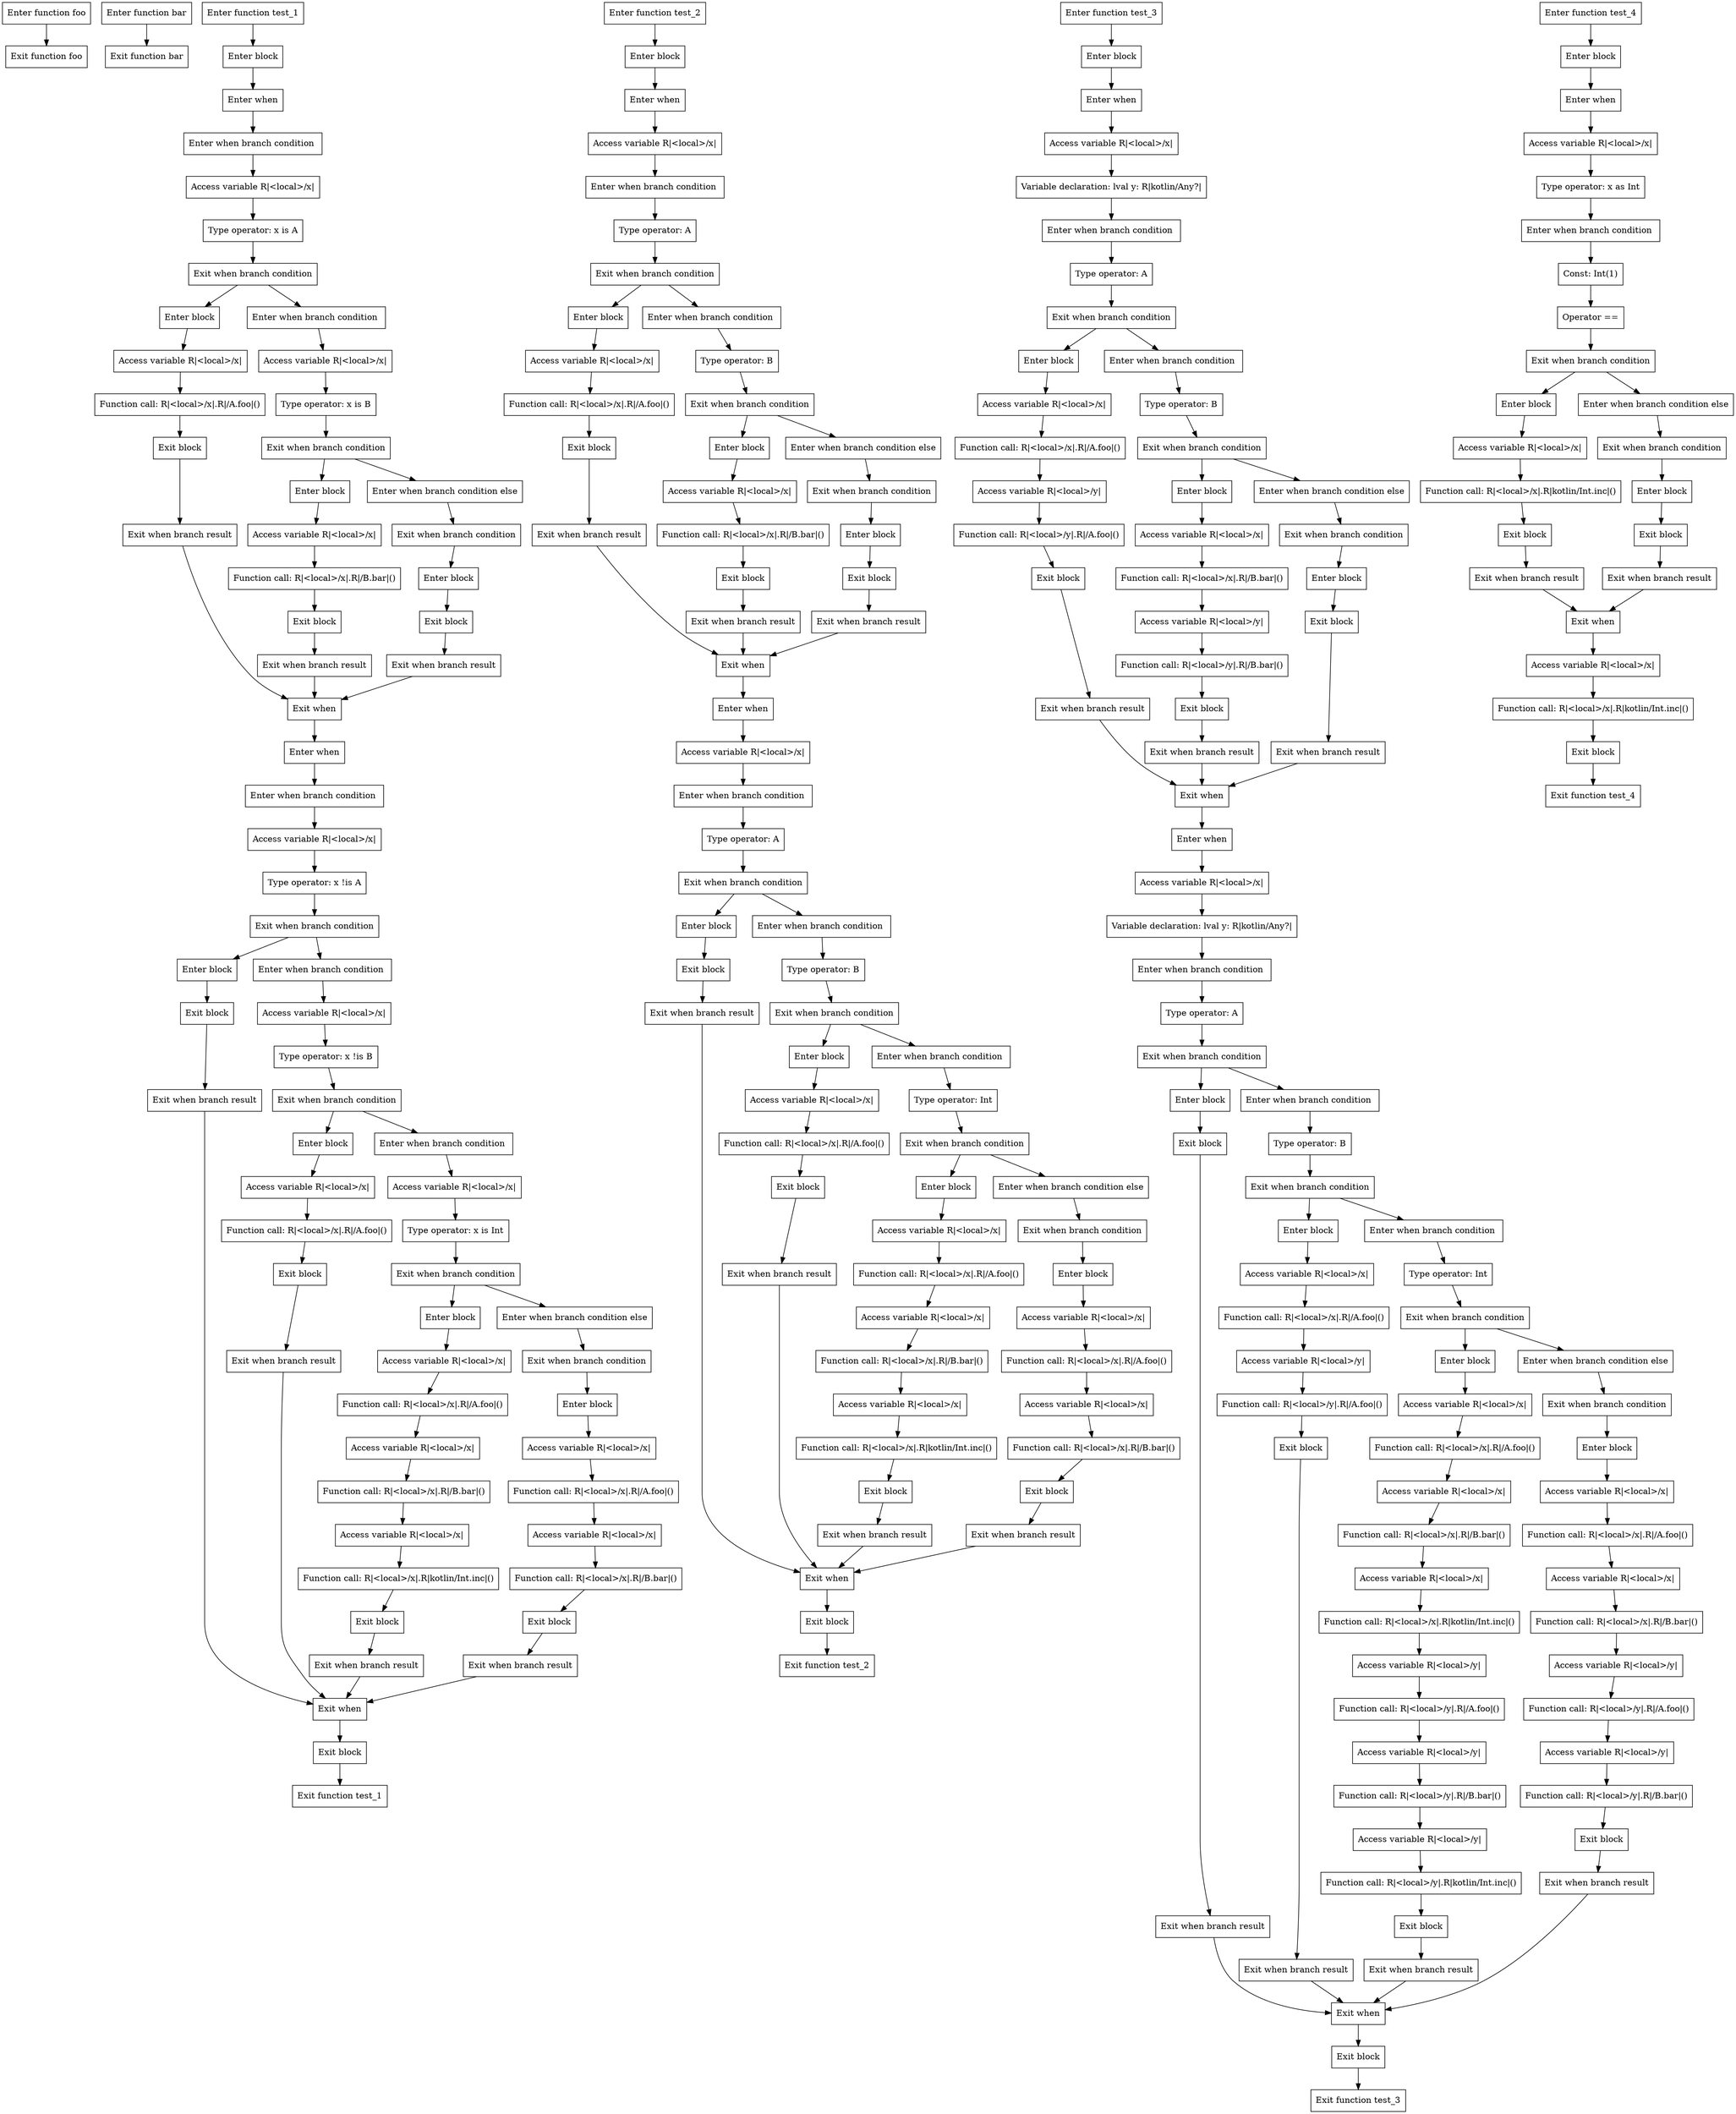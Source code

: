 digraph when_kt {
subgraph foo {
  0 [shape=box label="Enter function foo"];
  1 [shape=box label="Exit function foo"];

  0 -> {1};
}

subgraph bar {
  2 [shape=box label="Enter function bar"];
  3 [shape=box label="Exit function bar"];

  2 -> {3};
}

subgraph test_1 {
  4 [shape=box label="Enter function test_1"];
  5 [shape=box label="Enter block"];
  6 [shape=box label="Enter when"];
  7 [shape=box label="Enter when branch condition "];
  8 [shape=box label="Access variable R|<local>/x|"];
  9 [shape=box label="Type operator: x is A"];
  10 [shape=box label="Exit when branch condition"];
  11 [shape=box label="Enter block"];
  12 [shape=box label="Access variable R|<local>/x|"];
  13 [shape=box label="Function call: R|<local>/x|.R|/A.foo|()"];
  14 [shape=box label="Exit block"];
  15 [shape=box label="Exit when branch result"];
  16 [shape=box label="Enter when branch condition "];
  17 [shape=box label="Access variable R|<local>/x|"];
  18 [shape=box label="Type operator: x is B"];
  19 [shape=box label="Exit when branch condition"];
  20 [shape=box label="Enter block"];
  21 [shape=box label="Access variable R|<local>/x|"];
  22 [shape=box label="Function call: R|<local>/x|.R|/B.bar|()"];
  23 [shape=box label="Exit block"];
  24 [shape=box label="Exit when branch result"];
  25 [shape=box label="Enter when branch condition else"];
  26 [shape=box label="Exit when branch condition"];
  27 [shape=box label="Enter block"];
  28 [shape=box label="Exit block"];
  29 [shape=box label="Exit when branch result"];
  30 [shape=box label="Exit when"];
  31 [shape=box label="Enter when"];
  32 [shape=box label="Enter when branch condition "];
  33 [shape=box label="Access variable R|<local>/x|"];
  34 [shape=box label="Type operator: x !is A"];
  35 [shape=box label="Exit when branch condition"];
  36 [shape=box label="Enter block"];
  37 [shape=box label="Exit block"];
  38 [shape=box label="Exit when branch result"];
  39 [shape=box label="Enter when branch condition "];
  40 [shape=box label="Access variable R|<local>/x|"];
  41 [shape=box label="Type operator: x !is B"];
  42 [shape=box label="Exit when branch condition"];
  43 [shape=box label="Enter block"];
  44 [shape=box label="Access variable R|<local>/x|"];
  45 [shape=box label="Function call: R|<local>/x|.R|/A.foo|()"];
  46 [shape=box label="Exit block"];
  47 [shape=box label="Exit when branch result"];
  48 [shape=box label="Enter when branch condition "];
  49 [shape=box label="Access variable R|<local>/x|"];
  50 [shape=box label="Type operator: x is Int"];
  51 [shape=box label="Exit when branch condition"];
  52 [shape=box label="Enter block"];
  53 [shape=box label="Access variable R|<local>/x|"];
  54 [shape=box label="Function call: R|<local>/x|.R|/A.foo|()"];
  55 [shape=box label="Access variable R|<local>/x|"];
  56 [shape=box label="Function call: R|<local>/x|.R|/B.bar|()"];
  57 [shape=box label="Access variable R|<local>/x|"];
  58 [shape=box label="Function call: R|<local>/x|.R|kotlin/Int.inc|()"];
  59 [shape=box label="Exit block"];
  60 [shape=box label="Exit when branch result"];
  61 [shape=box label="Enter when branch condition else"];
  62 [shape=box label="Exit when branch condition"];
  63 [shape=box label="Enter block"];
  64 [shape=box label="Access variable R|<local>/x|"];
  65 [shape=box label="Function call: R|<local>/x|.R|/A.foo|()"];
  66 [shape=box label="Access variable R|<local>/x|"];
  67 [shape=box label="Function call: R|<local>/x|.R|/B.bar|()"];
  68 [shape=box label="Exit block"];
  69 [shape=box label="Exit when branch result"];
  70 [shape=box label="Exit when"];
  71 [shape=box label="Exit block"];
  72 [shape=box label="Exit function test_1"];

  4 -> {5};
  5 -> {6};
  6 -> {7};
  7 -> {8};
  8 -> {9};
  9 -> {10};
  10 -> {11 16};
  11 -> {12};
  12 -> {13};
  13 -> {14};
  14 -> {15};
  15 -> {30};
  16 -> {17};
  17 -> {18};
  18 -> {19};
  19 -> {20 25};
  20 -> {21};
  21 -> {22};
  22 -> {23};
  23 -> {24};
  24 -> {30};
  25 -> {26};
  26 -> {27};
  27 -> {28};
  28 -> {29};
  29 -> {30};
  30 -> {31};
  31 -> {32};
  32 -> {33};
  33 -> {34};
  34 -> {35};
  35 -> {36 39};
  36 -> {37};
  37 -> {38};
  38 -> {70};
  39 -> {40};
  40 -> {41};
  41 -> {42};
  42 -> {43 48};
  43 -> {44};
  44 -> {45};
  45 -> {46};
  46 -> {47};
  47 -> {70};
  48 -> {49};
  49 -> {50};
  50 -> {51};
  51 -> {52 61};
  52 -> {53};
  53 -> {54};
  54 -> {55};
  55 -> {56};
  56 -> {57};
  57 -> {58};
  58 -> {59};
  59 -> {60};
  60 -> {70};
  61 -> {62};
  62 -> {63};
  63 -> {64};
  64 -> {65};
  65 -> {66};
  66 -> {67};
  67 -> {68};
  68 -> {69};
  69 -> {70};
  70 -> {71};
  71 -> {72};
}

subgraph test_2 {
  73 [shape=box label="Enter function test_2"];
  74 [shape=box label="Enter block"];
  75 [shape=box label="Enter when"];
  76 [shape=box label="Access variable R|<local>/x|"];
  77 [shape=box label="Enter when branch condition "];
  78 [shape=box label="Type operator: A"];
  79 [shape=box label="Exit when branch condition"];
  80 [shape=box label="Enter block"];
  81 [shape=box label="Access variable R|<local>/x|"];
  82 [shape=box label="Function call: R|<local>/x|.R|/A.foo|()"];
  83 [shape=box label="Exit block"];
  84 [shape=box label="Exit when branch result"];
  85 [shape=box label="Enter when branch condition "];
  86 [shape=box label="Type operator: B"];
  87 [shape=box label="Exit when branch condition"];
  88 [shape=box label="Enter block"];
  89 [shape=box label="Access variable R|<local>/x|"];
  90 [shape=box label="Function call: R|<local>/x|.R|/B.bar|()"];
  91 [shape=box label="Exit block"];
  92 [shape=box label="Exit when branch result"];
  93 [shape=box label="Enter when branch condition else"];
  94 [shape=box label="Exit when branch condition"];
  95 [shape=box label="Enter block"];
  96 [shape=box label="Exit block"];
  97 [shape=box label="Exit when branch result"];
  98 [shape=box label="Exit when"];
  99 [shape=box label="Enter when"];
  100 [shape=box label="Access variable R|<local>/x|"];
  101 [shape=box label="Enter when branch condition "];
  102 [shape=box label="Type operator: A"];
  103 [shape=box label="Exit when branch condition"];
  104 [shape=box label="Enter block"];
  105 [shape=box label="Exit block"];
  106 [shape=box label="Exit when branch result"];
  107 [shape=box label="Enter when branch condition "];
  108 [shape=box label="Type operator: B"];
  109 [shape=box label="Exit when branch condition"];
  110 [shape=box label="Enter block"];
  111 [shape=box label="Access variable R|<local>/x|"];
  112 [shape=box label="Function call: R|<local>/x|.R|/A.foo|()"];
  113 [shape=box label="Exit block"];
  114 [shape=box label="Exit when branch result"];
  115 [shape=box label="Enter when branch condition "];
  116 [shape=box label="Type operator: Int"];
  117 [shape=box label="Exit when branch condition"];
  118 [shape=box label="Enter block"];
  119 [shape=box label="Access variable R|<local>/x|"];
  120 [shape=box label="Function call: R|<local>/x|.R|/A.foo|()"];
  121 [shape=box label="Access variable R|<local>/x|"];
  122 [shape=box label="Function call: R|<local>/x|.R|/B.bar|()"];
  123 [shape=box label="Access variable R|<local>/x|"];
  124 [shape=box label="Function call: R|<local>/x|.R|kotlin/Int.inc|()"];
  125 [shape=box label="Exit block"];
  126 [shape=box label="Exit when branch result"];
  127 [shape=box label="Enter when branch condition else"];
  128 [shape=box label="Exit when branch condition"];
  129 [shape=box label="Enter block"];
  130 [shape=box label="Access variable R|<local>/x|"];
  131 [shape=box label="Function call: R|<local>/x|.R|/A.foo|()"];
  132 [shape=box label="Access variable R|<local>/x|"];
  133 [shape=box label="Function call: R|<local>/x|.R|/B.bar|()"];
  134 [shape=box label="Exit block"];
  135 [shape=box label="Exit when branch result"];
  136 [shape=box label="Exit when"];
  137 [shape=box label="Exit block"];
  138 [shape=box label="Exit function test_2"];

  73 -> {74};
  74 -> {75};
  75 -> {76};
  76 -> {77};
  77 -> {78};
  78 -> {79};
  79 -> {80 85};
  80 -> {81};
  81 -> {82};
  82 -> {83};
  83 -> {84};
  84 -> {98};
  85 -> {86};
  86 -> {87};
  87 -> {88 93};
  88 -> {89};
  89 -> {90};
  90 -> {91};
  91 -> {92};
  92 -> {98};
  93 -> {94};
  94 -> {95};
  95 -> {96};
  96 -> {97};
  97 -> {98};
  98 -> {99};
  99 -> {100};
  100 -> {101};
  101 -> {102};
  102 -> {103};
  103 -> {104 107};
  104 -> {105};
  105 -> {106};
  106 -> {136};
  107 -> {108};
  108 -> {109};
  109 -> {110 115};
  110 -> {111};
  111 -> {112};
  112 -> {113};
  113 -> {114};
  114 -> {136};
  115 -> {116};
  116 -> {117};
  117 -> {118 127};
  118 -> {119};
  119 -> {120};
  120 -> {121};
  121 -> {122};
  122 -> {123};
  123 -> {124};
  124 -> {125};
  125 -> {126};
  126 -> {136};
  127 -> {128};
  128 -> {129};
  129 -> {130};
  130 -> {131};
  131 -> {132};
  132 -> {133};
  133 -> {134};
  134 -> {135};
  135 -> {136};
  136 -> {137};
  137 -> {138};
}

subgraph test_3 {
  139 [shape=box label="Enter function test_3"];
  140 [shape=box label="Enter block"];
  141 [shape=box label="Enter when"];
  142 [shape=box label="Access variable R|<local>/x|"];
  143 [shape=box label="Variable declaration: lval y: R|kotlin/Any?|"];
  144 [shape=box label="Enter when branch condition "];
  145 [shape=box label="Type operator: A"];
  146 [shape=box label="Exit when branch condition"];
  147 [shape=box label="Enter block"];
  148 [shape=box label="Access variable R|<local>/x|"];
  149 [shape=box label="Function call: R|<local>/x|.R|/A.foo|()"];
  150 [shape=box label="Access variable R|<local>/y|"];
  151 [shape=box label="Function call: R|<local>/y|.R|/A.foo|()"];
  152 [shape=box label="Exit block"];
  153 [shape=box label="Exit when branch result"];
  154 [shape=box label="Enter when branch condition "];
  155 [shape=box label="Type operator: B"];
  156 [shape=box label="Exit when branch condition"];
  157 [shape=box label="Enter block"];
  158 [shape=box label="Access variable R|<local>/x|"];
  159 [shape=box label="Function call: R|<local>/x|.R|/B.bar|()"];
  160 [shape=box label="Access variable R|<local>/y|"];
  161 [shape=box label="Function call: R|<local>/y|.R|/B.bar|()"];
  162 [shape=box label="Exit block"];
  163 [shape=box label="Exit when branch result"];
  164 [shape=box label="Enter when branch condition else"];
  165 [shape=box label="Exit when branch condition"];
  166 [shape=box label="Enter block"];
  167 [shape=box label="Exit block"];
  168 [shape=box label="Exit when branch result"];
  169 [shape=box label="Exit when"];
  170 [shape=box label="Enter when"];
  171 [shape=box label="Access variable R|<local>/x|"];
  172 [shape=box label="Variable declaration: lval y: R|kotlin/Any?|"];
  173 [shape=box label="Enter when branch condition "];
  174 [shape=box label="Type operator: A"];
  175 [shape=box label="Exit when branch condition"];
  176 [shape=box label="Enter block"];
  177 [shape=box label="Exit block"];
  178 [shape=box label="Exit when branch result"];
  179 [shape=box label="Enter when branch condition "];
  180 [shape=box label="Type operator: B"];
  181 [shape=box label="Exit when branch condition"];
  182 [shape=box label="Enter block"];
  183 [shape=box label="Access variable R|<local>/x|"];
  184 [shape=box label="Function call: R|<local>/x|.R|/A.foo|()"];
  185 [shape=box label="Access variable R|<local>/y|"];
  186 [shape=box label="Function call: R|<local>/y|.R|/A.foo|()"];
  187 [shape=box label="Exit block"];
  188 [shape=box label="Exit when branch result"];
  189 [shape=box label="Enter when branch condition "];
  190 [shape=box label="Type operator: Int"];
  191 [shape=box label="Exit when branch condition"];
  192 [shape=box label="Enter block"];
  193 [shape=box label="Access variable R|<local>/x|"];
  194 [shape=box label="Function call: R|<local>/x|.R|/A.foo|()"];
  195 [shape=box label="Access variable R|<local>/x|"];
  196 [shape=box label="Function call: R|<local>/x|.R|/B.bar|()"];
  197 [shape=box label="Access variable R|<local>/x|"];
  198 [shape=box label="Function call: R|<local>/x|.R|kotlin/Int.inc|()"];
  199 [shape=box label="Access variable R|<local>/y|"];
  200 [shape=box label="Function call: R|<local>/y|.R|/A.foo|()"];
  201 [shape=box label="Access variable R|<local>/y|"];
  202 [shape=box label="Function call: R|<local>/y|.R|/B.bar|()"];
  203 [shape=box label="Access variable R|<local>/y|"];
  204 [shape=box label="Function call: R|<local>/y|.R|kotlin/Int.inc|()"];
  205 [shape=box label="Exit block"];
  206 [shape=box label="Exit when branch result"];
  207 [shape=box label="Enter when branch condition else"];
  208 [shape=box label="Exit when branch condition"];
  209 [shape=box label="Enter block"];
  210 [shape=box label="Access variable R|<local>/x|"];
  211 [shape=box label="Function call: R|<local>/x|.R|/A.foo|()"];
  212 [shape=box label="Access variable R|<local>/x|"];
  213 [shape=box label="Function call: R|<local>/x|.R|/B.bar|()"];
  214 [shape=box label="Access variable R|<local>/y|"];
  215 [shape=box label="Function call: R|<local>/y|.R|/A.foo|()"];
  216 [shape=box label="Access variable R|<local>/y|"];
  217 [shape=box label="Function call: R|<local>/y|.R|/B.bar|()"];
  218 [shape=box label="Exit block"];
  219 [shape=box label="Exit when branch result"];
  220 [shape=box label="Exit when"];
  221 [shape=box label="Exit block"];
  222 [shape=box label="Exit function test_3"];

  139 -> {140};
  140 -> {141};
  141 -> {142};
  142 -> {143};
  143 -> {144};
  144 -> {145};
  145 -> {146};
  146 -> {147 154};
  147 -> {148};
  148 -> {149};
  149 -> {150};
  150 -> {151};
  151 -> {152};
  152 -> {153};
  153 -> {169};
  154 -> {155};
  155 -> {156};
  156 -> {157 164};
  157 -> {158};
  158 -> {159};
  159 -> {160};
  160 -> {161};
  161 -> {162};
  162 -> {163};
  163 -> {169};
  164 -> {165};
  165 -> {166};
  166 -> {167};
  167 -> {168};
  168 -> {169};
  169 -> {170};
  170 -> {171};
  171 -> {172};
  172 -> {173};
  173 -> {174};
  174 -> {175};
  175 -> {176 179};
  176 -> {177};
  177 -> {178};
  178 -> {220};
  179 -> {180};
  180 -> {181};
  181 -> {182 189};
  182 -> {183};
  183 -> {184};
  184 -> {185};
  185 -> {186};
  186 -> {187};
  187 -> {188};
  188 -> {220};
  189 -> {190};
  190 -> {191};
  191 -> {192 207};
  192 -> {193};
  193 -> {194};
  194 -> {195};
  195 -> {196};
  196 -> {197};
  197 -> {198};
  198 -> {199};
  199 -> {200};
  200 -> {201};
  201 -> {202};
  202 -> {203};
  203 -> {204};
  204 -> {205};
  205 -> {206};
  206 -> {220};
  207 -> {208};
  208 -> {209};
  209 -> {210};
  210 -> {211};
  211 -> {212};
  212 -> {213};
  213 -> {214};
  214 -> {215};
  215 -> {216};
  216 -> {217};
  217 -> {218};
  218 -> {219};
  219 -> {220};
  220 -> {221};
  221 -> {222};
}

subgraph test_4 {
  223 [shape=box label="Enter function test_4"];
  224 [shape=box label="Enter block"];
  225 [shape=box label="Enter when"];
  226 [shape=box label="Access variable R|<local>/x|"];
  227 [shape=box label="Type operator: x as Int"];
  228 [shape=box label="Enter when branch condition "];
  229 [shape=box label="Const: Int(1)"];
  230 [shape=box label="Operator =="];
  231 [shape=box label="Exit when branch condition"];
  232 [shape=box label="Enter block"];
  233 [shape=box label="Access variable R|<local>/x|"];
  234 [shape=box label="Function call: R|<local>/x|.R|kotlin/Int.inc|()"];
  235 [shape=box label="Exit block"];
  236 [shape=box label="Exit when branch result"];
  237 [shape=box label="Enter when branch condition else"];
  238 [shape=box label="Exit when branch condition"];
  239 [shape=box label="Enter block"];
  240 [shape=box label="Exit block"];
  241 [shape=box label="Exit when branch result"];
  242 [shape=box label="Exit when"];
  243 [shape=box label="Access variable R|<local>/x|"];
  244 [shape=box label="Function call: R|<local>/x|.R|kotlin/Int.inc|()"];
  245 [shape=box label="Exit block"];
  246 [shape=box label="Exit function test_4"];

  223 -> {224};
  224 -> {225};
  225 -> {226};
  226 -> {227};
  227 -> {228};
  228 -> {229};
  229 -> {230};
  230 -> {231};
  231 -> {232 237};
  232 -> {233};
  233 -> {234};
  234 -> {235};
  235 -> {236};
  236 -> {242};
  237 -> {238};
  238 -> {239};
  239 -> {240};
  240 -> {241};
  241 -> {242};
  242 -> {243};
  243 -> {244};
  244 -> {245};
  245 -> {246};
}

}
